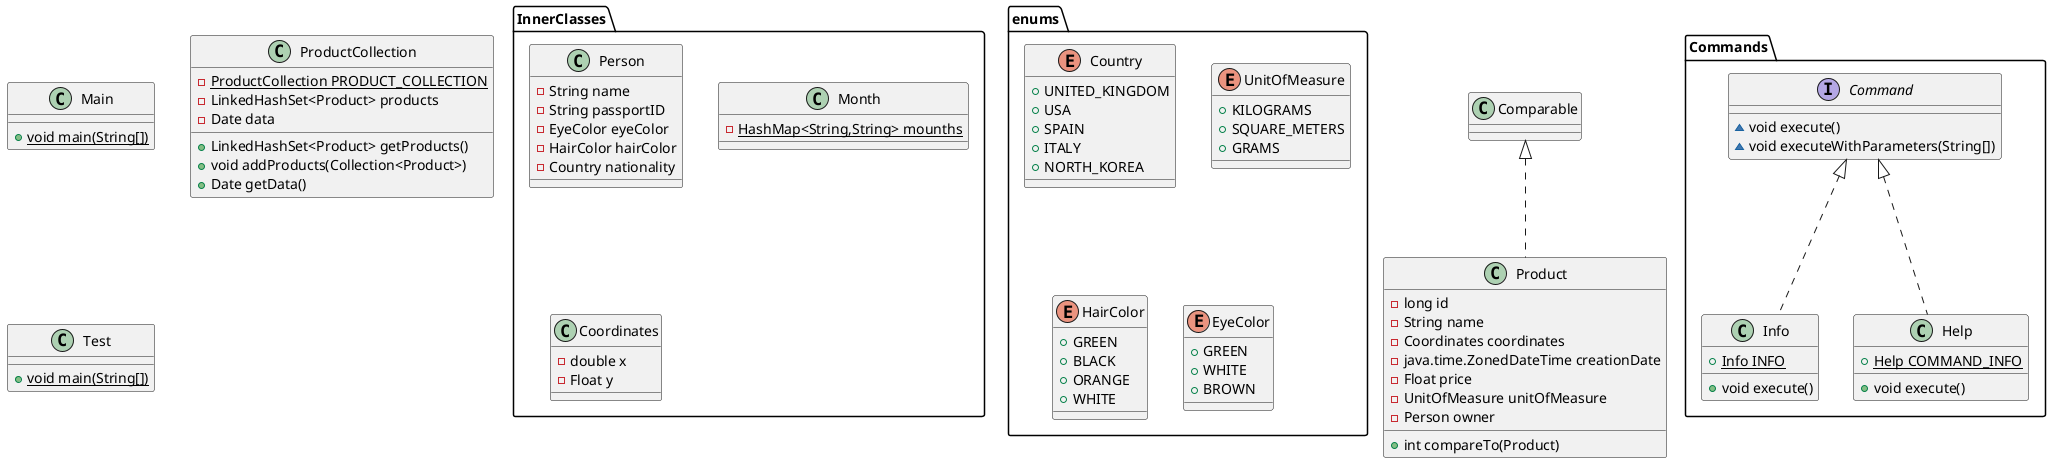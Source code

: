 @startuml
class InnerClasses.Person {
- String name
- String passportID
- EyeColor eyeColor
- HairColor hairColor
- Country nationality
}
class Commands.Info {
+ {static} Info INFO
+ void execute()
}
class Commands.Help {
+ {static} Help COMMAND_INFO
+ void execute()
}
interface Commands.Command {
~ void execute()
~ void executeWithParameters(String[])
}
class InnerClasses.Month {
- {static} HashMap<String,String> mounths
}
class InnerClasses.Coordinates {
- double x
- Float y
}
class Main {
+ {static} void main(String[])
}
enum enums.Country {
+  UNITED_KINGDOM
+  USA
+  SPAIN
+  ITALY
+  NORTH_KOREA
}
class ProductCollection {
- {static} ProductCollection PRODUCT_COLLECTION
- LinkedHashSet<Product> products
- Date data
+ LinkedHashSet<Product> getProducts()
+ void addProducts(Collection<Product>)
+ Date getData()
}
class Test {
+ {static} void main(String[])
}
enum enums.UnitOfMeasure {
+  KILOGRAMS
+  SQUARE_METERS
+  GRAMS
}
enum enums.HairColor {
+  GREEN
+  BLACK
+  ORANGE
+  WHITE
}
enum enums.EyeColor {
+  GREEN
+  WHITE
+  BROWN
}
class Product {
- long id
- String name
- Coordinates coordinates
- java.time.ZonedDateTime creationDate
- Float price
- UnitOfMeasure unitOfMeasure
- Person owner
+ int compareTo(Product)
}


Commands.Command <|.. Commands.Info
Commands.Command <|.. Commands.Help
Comparable <|.. Product
@enduml